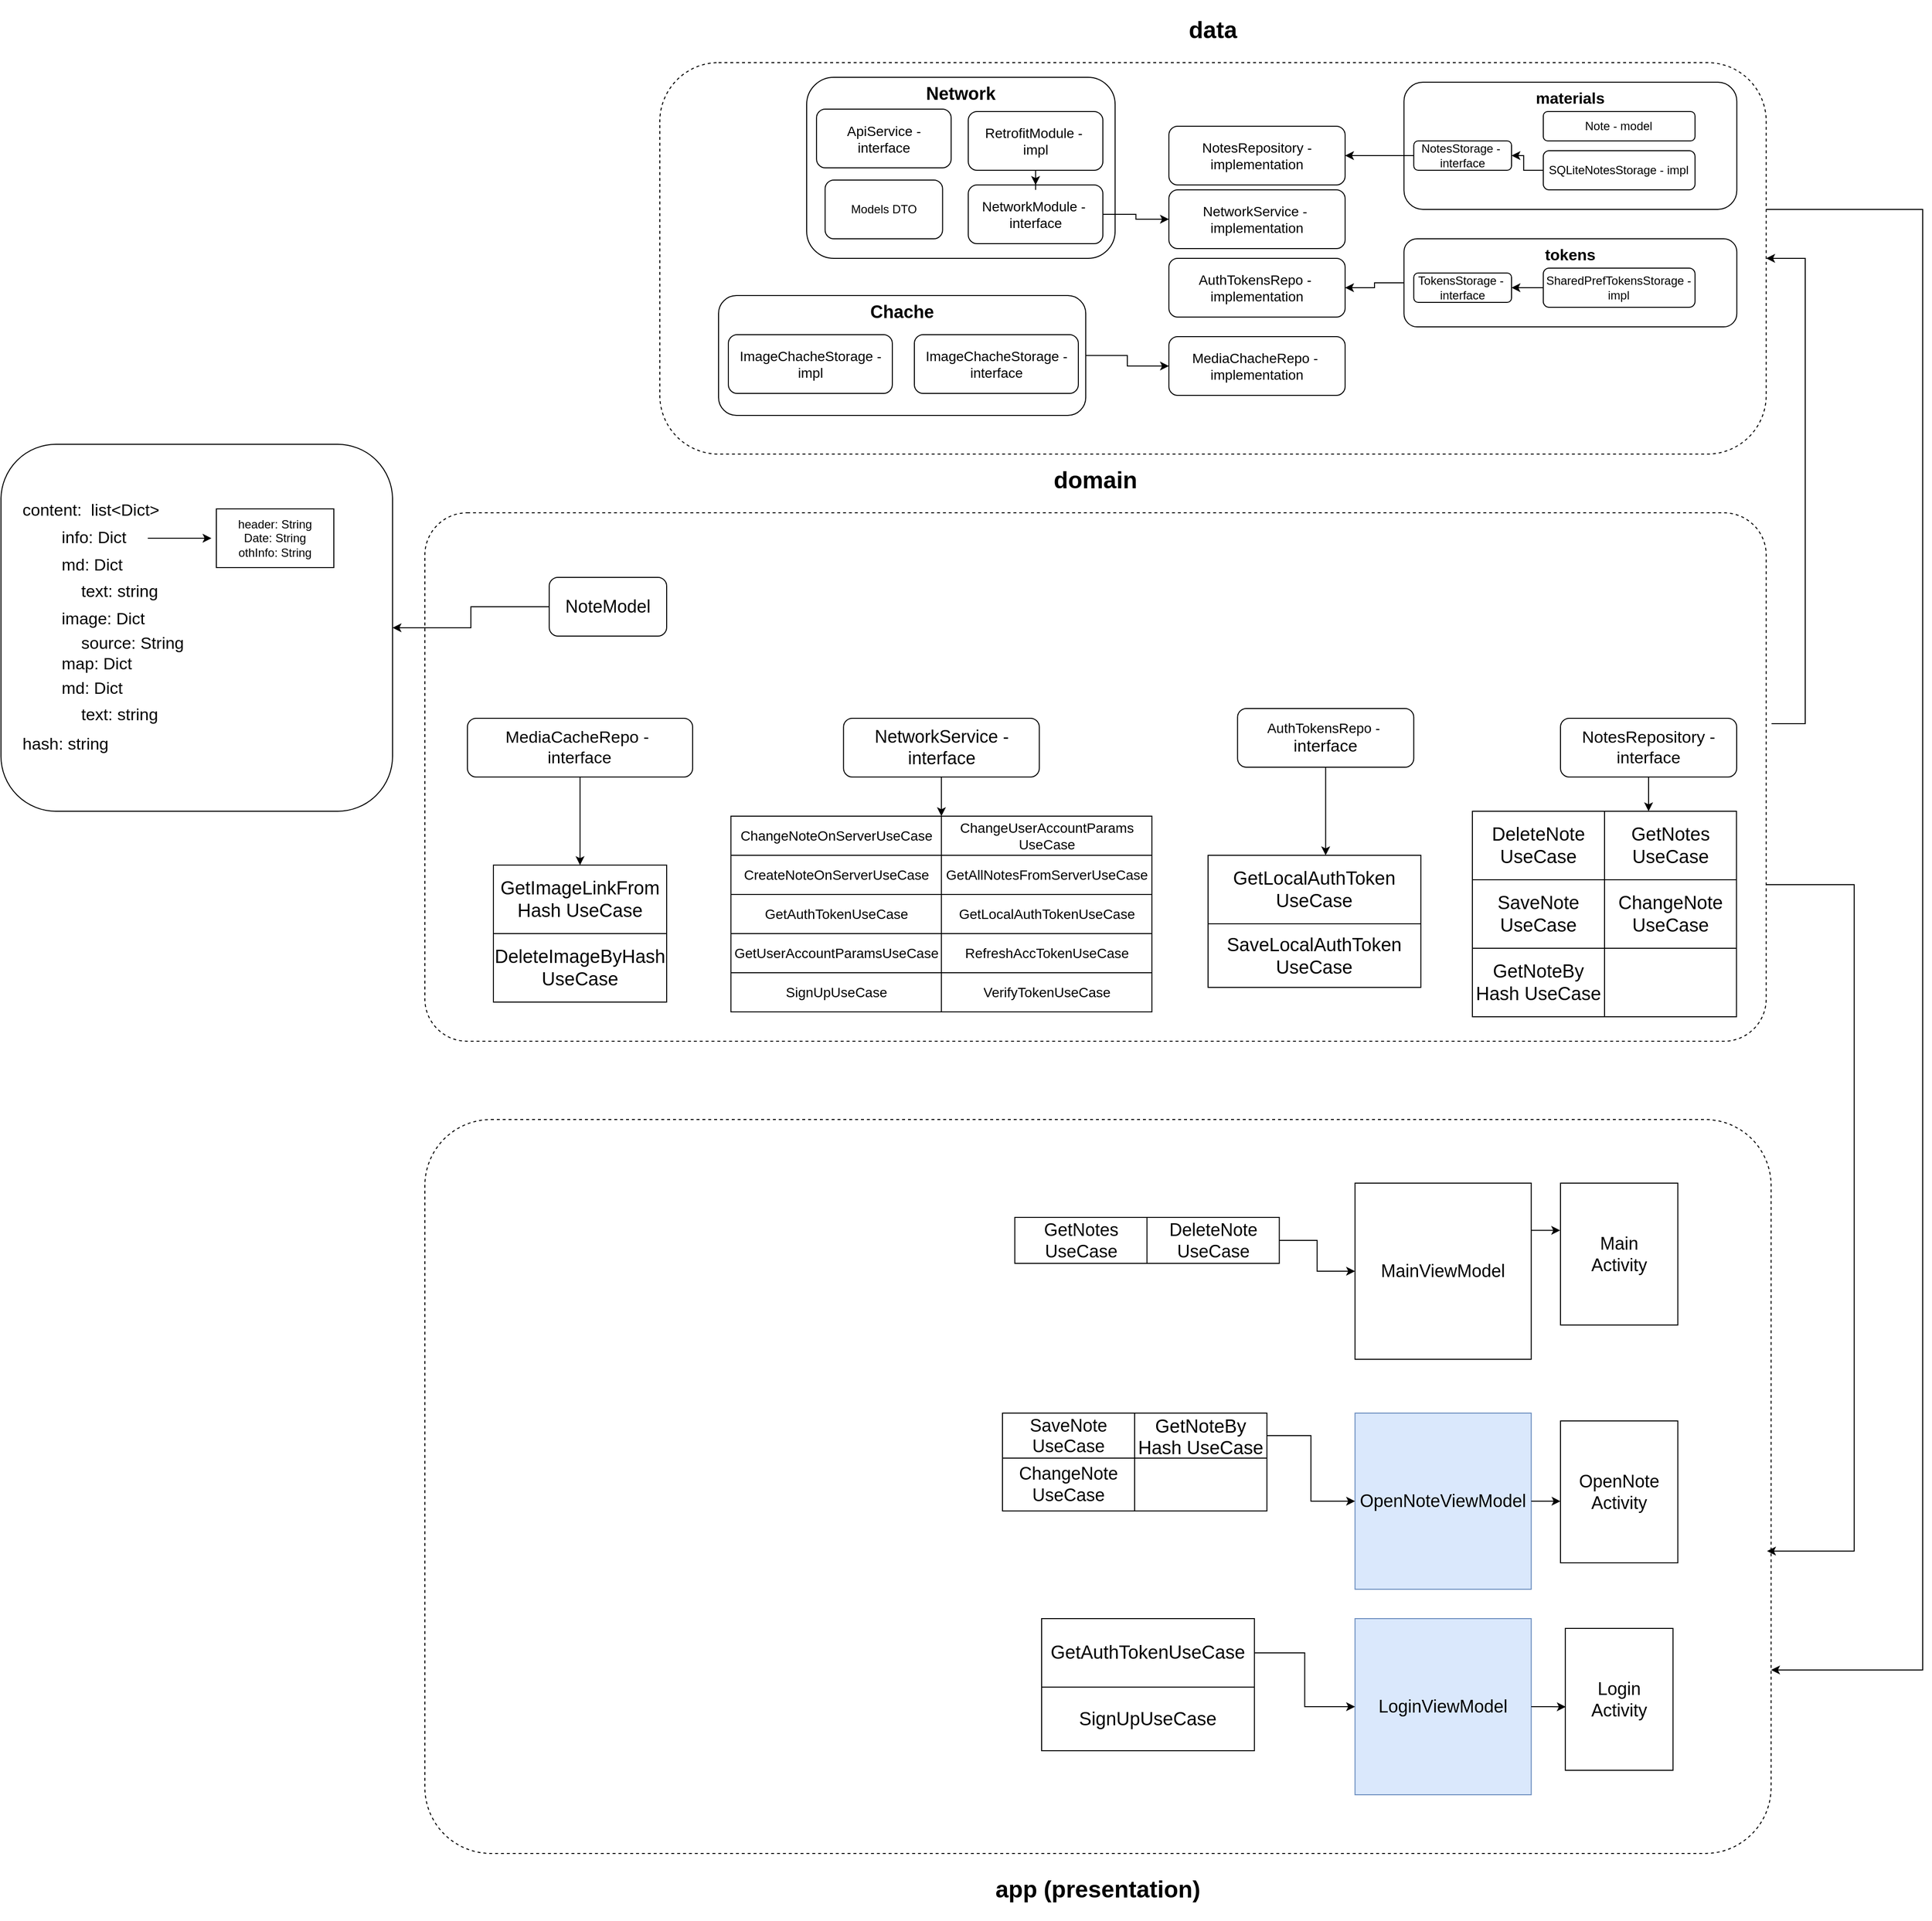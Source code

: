 <mxfile version="24.7.8">
  <diagram name="Page-1" id="bWyQzHT7sADIjTcHKPr8">
    <mxGraphModel dx="4090" dy="2573" grid="1" gridSize="10" guides="1" tooltips="1" connect="1" arrows="1" fold="1" page="1" pageScale="1" pageWidth="850" pageHeight="1100" math="0" shadow="0">
      <root>
        <mxCell id="0" />
        <mxCell id="1" parent="0" />
        <mxCell id="whq08JJ1iCR2-VEgyyAB-30" style="edgeStyle=orthogonalEdgeStyle;rounded=0;orthogonalLoop=1;jettySize=auto;html=1;entryX=1;entryY=0.5;entryDx=0;entryDy=0;exitX=1.004;exitY=0.399;exitDx=0;exitDy=0;exitPerimeter=0;" parent="1" source="whq08JJ1iCR2-VEgyyAB-1" target="whq08JJ1iCR2-VEgyyAB-4" edge="1">
          <mxGeometry relative="1" as="geometry">
            <mxPoint x="630.14" y="-606.842" as="targetPoint" />
            <Array as="points">
              <mxPoint x="630" y="-234" />
              <mxPoint x="630" y="-710" />
            </Array>
          </mxGeometry>
        </mxCell>
        <mxCell id="whq08JJ1iCR2-VEgyyAB-1" value="&lt;h1&gt;domain&lt;/h1&gt;" style="rounded=1;whiteSpace=wrap;html=1;arcSize=8;glass=0;shadow=0;dashed=1;verticalAlign=bottom;labelPosition=center;verticalLabelPosition=top;align=center;" parent="1" vertex="1">
          <mxGeometry x="-780" y="-450" width="1370.14" height="540" as="geometry" />
        </mxCell>
        <mxCell id="whq08JJ1iCR2-VEgyyAB-2" value="&lt;h1&gt;&lt;br&gt;&lt;/h1&gt;" style="text;html=1;align=center;verticalAlign=middle;whiteSpace=wrap;rounded=0;" parent="1" vertex="1">
          <mxGeometry x="-237.36" y="-300" width="60" height="30" as="geometry" />
        </mxCell>
        <mxCell id="whq08JJ1iCR2-VEgyyAB-3" value="&lt;h1&gt;app (presentation)&lt;/h1&gt;" style="rounded=1;whiteSpace=wrap;html=1;dashed=1;labelPosition=center;verticalLabelPosition=bottom;align=center;verticalAlign=top;arcSize=9;" parent="1" vertex="1">
          <mxGeometry x="-780" y="170" width="1375.14" height="750" as="geometry" />
        </mxCell>
        <mxCell id="guHGlAooCnCdzS0gRjWN-18" style="edgeStyle=orthogonalEdgeStyle;rounded=0;orthogonalLoop=1;jettySize=auto;html=1;entryX=1;entryY=0.75;entryDx=0;entryDy=0;" parent="1" source="whq08JJ1iCR2-VEgyyAB-4" target="whq08JJ1iCR2-VEgyyAB-3" edge="1">
          <mxGeometry relative="1" as="geometry">
            <Array as="points">
              <mxPoint x="750" y="-760" />
              <mxPoint x="750" y="732" />
            </Array>
          </mxGeometry>
        </mxCell>
        <mxCell id="whq08JJ1iCR2-VEgyyAB-4" value="&lt;h1&gt;data&lt;/h1&gt;" style="rounded=1;whiteSpace=wrap;html=1;dashed=1;verticalAlign=bottom;labelPosition=center;verticalLabelPosition=top;align=center;" parent="1" vertex="1">
          <mxGeometry x="-540" y="-910" width="1130.14" height="400" as="geometry" />
        </mxCell>
        <mxCell id="whq08JJ1iCR2-VEgyyAB-6" value="&lt;h1&gt;&lt;br&gt;&lt;/h1&gt;" style="text;html=1;align=center;verticalAlign=middle;whiteSpace=wrap;rounded=0;" parent="1" vertex="1">
          <mxGeometry x="-97.36" y="-900" width="60" height="30" as="geometry" />
        </mxCell>
        <mxCell id="whq08JJ1iCR2-VEgyyAB-7" value="MainViewModel" style="whiteSpace=wrap;html=1;aspect=fixed;fontSize=18;" parent="1" vertex="1">
          <mxGeometry x="170.14" y="235" width="180" height="180" as="geometry" />
        </mxCell>
        <mxCell id="whq08JJ1iCR2-VEgyyAB-10" value="&lt;div&gt;Main&lt;/div&gt;Activity" style="rounded=0;whiteSpace=wrap;html=1;fontSize=18;" parent="1" vertex="1">
          <mxGeometry x="380" y="235" width="119.86" height="145" as="geometry" />
        </mxCell>
        <mxCell id="whq08JJ1iCR2-VEgyyAB-11" style="edgeStyle=orthogonalEdgeStyle;rounded=0;orthogonalLoop=1;jettySize=auto;html=1;entryX=-0.003;entryY=0.333;entryDx=0;entryDy=0;entryPerimeter=0;" parent="1" source="whq08JJ1iCR2-VEgyyAB-7" target="whq08JJ1iCR2-VEgyyAB-10" edge="1">
          <mxGeometry relative="1" as="geometry">
            <Array as="points">
              <mxPoint x="370" y="283" />
            </Array>
          </mxGeometry>
        </mxCell>
        <mxCell id="nJfbXMA3p8EvK4-jfLP--117" style="edgeStyle=orthogonalEdgeStyle;rounded=0;orthogonalLoop=1;jettySize=auto;html=1;" parent="1" source="whq08JJ1iCR2-VEgyyAB-14" target="2Rigy6pvWdA46O6RYZbQ-4" edge="1">
          <mxGeometry relative="1" as="geometry">
            <Array as="points">
              <mxPoint x="451.01" y="-120" />
              <mxPoint x="471.01" y="-120" />
            </Array>
          </mxGeometry>
        </mxCell>
        <mxCell id="whq08JJ1iCR2-VEgyyAB-14" value="NotesRepository - interface" style="rounded=1;whiteSpace=wrap;html=1;fontSize=17;" parent="1" vertex="1">
          <mxGeometry x="380" y="-240" width="180" height="60" as="geometry" />
        </mxCell>
        <mxCell id="whq08JJ1iCR2-VEgyyAB-15" value="NotesRepository - implementation" style="rounded=1;whiteSpace=wrap;html=1;fontSize=14;" parent="1" vertex="1">
          <mxGeometry x="-20" y="-845" width="180" height="60" as="geometry" />
        </mxCell>
        <mxCell id="WU_t1WJNDQDH6GQ1X1py-14" style="edgeStyle=orthogonalEdgeStyle;rounded=0;orthogonalLoop=1;jettySize=auto;html=1;entryX=1;entryY=0.5;entryDx=0;entryDy=0;" parent="1" source="whq08JJ1iCR2-VEgyyAB-18" target="WU_t1WJNDQDH6GQ1X1py-1" edge="1">
          <mxGeometry relative="1" as="geometry" />
        </mxCell>
        <mxCell id="whq08JJ1iCR2-VEgyyAB-18" value="NoteModel" style="rounded=1;whiteSpace=wrap;html=1;fontSize=18;" parent="1" vertex="1">
          <mxGeometry x="-653" y="-384" width="120" height="60" as="geometry" />
        </mxCell>
        <mxCell id="whq08JJ1iCR2-VEgyyAB-25" style="edgeStyle=orthogonalEdgeStyle;rounded=0;orthogonalLoop=1;jettySize=auto;html=1;entryX=0.997;entryY=0.588;entryDx=0;entryDy=0;entryPerimeter=0;" parent="1" source="whq08JJ1iCR2-VEgyyAB-1" target="whq08JJ1iCR2-VEgyyAB-3" edge="1">
          <mxGeometry relative="1" as="geometry">
            <Array as="points">
              <mxPoint x="680" y="-70" />
              <mxPoint x="680" y="611" />
            </Array>
          </mxGeometry>
        </mxCell>
        <mxCell id="whq08JJ1iCR2-VEgyyAB-31" value="&lt;b style=&quot;font-size: 16px;&quot;&gt;materials&lt;/b&gt;" style="rounded=1;whiteSpace=wrap;html=1;verticalAlign=top;" parent="1" vertex="1">
          <mxGeometry x="220.14" y="-890" width="340" height="130" as="geometry" />
        </mxCell>
        <mxCell id="whq08JJ1iCR2-VEgyyAB-34" value="Note - model" style="rounded=1;whiteSpace=wrap;html=1;" parent="1" vertex="1">
          <mxGeometry x="362.43" y="-860" width="155" height="30" as="geometry" />
        </mxCell>
        <mxCell id="37JsJ51kbylp8OXtJyVS-4" style="edgeStyle=orthogonalEdgeStyle;rounded=0;orthogonalLoop=1;jettySize=auto;html=1;" edge="1" parent="1" source="whq08JJ1iCR2-VEgyyAB-35" target="whq08JJ1iCR2-VEgyyAB-15">
          <mxGeometry relative="1" as="geometry" />
        </mxCell>
        <mxCell id="whq08JJ1iCR2-VEgyyAB-35" value="NotesStorage -&amp;nbsp;&lt;div&gt;interface&lt;/div&gt;" style="rounded=1;whiteSpace=wrap;html=1;" parent="1" vertex="1">
          <mxGeometry x="230.14" y="-830" width="99.86" height="30" as="geometry" />
        </mxCell>
        <mxCell id="OPdqbs_uEPmFtpKM0oDJ-9" style="edgeStyle=orthogonalEdgeStyle;rounded=0;orthogonalLoop=1;jettySize=auto;html=1;" parent="1" source="whq08JJ1iCR2-VEgyyAB-36" target="whq08JJ1iCR2-VEgyyAB-35" edge="1">
          <mxGeometry relative="1" as="geometry" />
        </mxCell>
        <mxCell id="whq08JJ1iCR2-VEgyyAB-36" value="SQLiteNotesStorage - impl" style="rounded=1;whiteSpace=wrap;html=1;" parent="1" vertex="1">
          <mxGeometry x="362.43" y="-820" width="155" height="40" as="geometry" />
        </mxCell>
        <mxCell id="guHGlAooCnCdzS0gRjWN-1" value="OpenNoteViewModel" style="whiteSpace=wrap;html=1;aspect=fixed;fontSize=18;fillColor=#dae8fc;strokeColor=#6c8ebf;" parent="1" vertex="1">
          <mxGeometry x="170.14" y="470" width="180" height="180" as="geometry" />
        </mxCell>
        <mxCell id="guHGlAooCnCdzS0gRjWN-2" value="OpenNote&lt;div&gt;&lt;/div&gt;&lt;div&gt;Activity&lt;/div&gt;" style="rounded=0;whiteSpace=wrap;html=1;fontSize=18;" parent="1" vertex="1">
          <mxGeometry x="380" y="478" width="119.86" height="145" as="geometry" />
        </mxCell>
        <mxCell id="guHGlAooCnCdzS0gRjWN-10" style="edgeStyle=orthogonalEdgeStyle;rounded=0;orthogonalLoop=1;jettySize=auto;html=1;entryX=0;entryY=0.566;entryDx=0;entryDy=0;entryPerimeter=0;" parent="1" source="guHGlAooCnCdzS0gRjWN-1" target="guHGlAooCnCdzS0gRjWN-2" edge="1">
          <mxGeometry relative="1" as="geometry" />
        </mxCell>
        <mxCell id="guHGlAooCnCdzS0gRjWN-23" value="LoginViewModel" style="whiteSpace=wrap;html=1;aspect=fixed;fontSize=18;fillColor=#dae8fc;strokeColor=#6c8ebf;" parent="1" vertex="1">
          <mxGeometry x="170.14" y="680" width="180" height="180" as="geometry" />
        </mxCell>
        <mxCell id="guHGlAooCnCdzS0gRjWN-24" value="Login&lt;div&gt;Activity&lt;/div&gt;" style="rounded=0;whiteSpace=wrap;html=1;fontSize=18;" parent="1" vertex="1">
          <mxGeometry x="384.93" y="690" width="110" height="145" as="geometry" />
        </mxCell>
        <mxCell id="guHGlAooCnCdzS0gRjWN-26" style="edgeStyle=orthogonalEdgeStyle;rounded=0;orthogonalLoop=1;jettySize=auto;html=1;entryX=0.004;entryY=0.553;entryDx=0;entryDy=0;entryPerimeter=0;" parent="1" source="guHGlAooCnCdzS0gRjWN-23" target="guHGlAooCnCdzS0gRjWN-24" edge="1">
          <mxGeometry relative="1" as="geometry" />
        </mxCell>
        <mxCell id="OPdqbs_uEPmFtpKM0oDJ-1" value="Network" style="rounded=1;whiteSpace=wrap;html=1;verticalAlign=top;fontSize=18;fontStyle=1" parent="1" vertex="1">
          <mxGeometry x="-390" y="-895" width="315.07" height="185" as="geometry" />
        </mxCell>
        <mxCell id="WU_t1WJNDQDH6GQ1X1py-26" style="edgeStyle=orthogonalEdgeStyle;rounded=0;orthogonalLoop=1;jettySize=auto;html=1;" parent="1" source="OPdqbs_uEPmFtpKM0oDJ-2" target="nJfbXMA3p8EvK4-jfLP--75" edge="1">
          <mxGeometry relative="1" as="geometry">
            <Array as="points">
              <mxPoint x="-156" y="-140" />
              <mxPoint x="-156" y="-140" />
            </Array>
          </mxGeometry>
        </mxCell>
        <mxCell id="OPdqbs_uEPmFtpKM0oDJ-2" value="NetworkService&lt;span style=&quot;background-color: initial; font-size: 18px;&quot;&gt;&amp;nbsp;- interface&lt;/span&gt;" style="rounded=1;whiteSpace=wrap;html=1;fontSize=18;" parent="1" vertex="1">
          <mxGeometry x="-352.36" y="-240" width="200" height="60" as="geometry" />
        </mxCell>
        <mxCell id="OPdqbs_uEPmFtpKM0oDJ-4" value="NetworkService&amp;nbsp;-&amp;nbsp;&lt;div style=&quot;font-size: 14px;&quot;&gt;implementation&lt;/div&gt;" style="rounded=1;whiteSpace=wrap;html=1;fontSize=14;" parent="1" vertex="1">
          <mxGeometry x="-20" y="-780" width="180" height="60" as="geometry" />
        </mxCell>
        <mxCell id="37JsJ51kbylp8OXtJyVS-3" style="edgeStyle=orthogonalEdgeStyle;rounded=0;orthogonalLoop=1;jettySize=auto;html=1;" edge="1" parent="1" source="OPdqbs_uEPmFtpKM0oDJ-6" target="OPdqbs_uEPmFtpKM0oDJ-4">
          <mxGeometry relative="1" as="geometry" />
        </mxCell>
        <mxCell id="OPdqbs_uEPmFtpKM0oDJ-6" value="NetworkModule -&amp;nbsp;&lt;div style=&quot;font-size: 14px;&quot;&gt;interface&lt;/div&gt;" style="rounded=1;whiteSpace=wrap;html=1;fontSize=14;" parent="1" vertex="1">
          <mxGeometry x="-224.93" y="-785" width="137.5" height="60" as="geometry" />
        </mxCell>
        <mxCell id="OPdqbs_uEPmFtpKM0oDJ-8" style="edgeStyle=orthogonalEdgeStyle;rounded=0;orthogonalLoop=1;jettySize=auto;html=1;" parent="1" source="OPdqbs_uEPmFtpKM0oDJ-7" target="OPdqbs_uEPmFtpKM0oDJ-6" edge="1">
          <mxGeometry relative="1" as="geometry" />
        </mxCell>
        <mxCell id="OPdqbs_uEPmFtpKM0oDJ-7" value="RetrofitModule -&amp;nbsp;&lt;div style=&quot;font-size: 14px;&quot;&gt;impl&lt;/div&gt;" style="rounded=1;whiteSpace=wrap;html=1;fontSize=14;" parent="1" vertex="1">
          <mxGeometry x="-224.93" y="-860" width="137.5" height="60" as="geometry" />
        </mxCell>
        <mxCell id="2Rigy6pvWdA46O6RYZbQ-2" value="ApiService -&lt;div&gt;interface&lt;/div&gt;" style="rounded=1;whiteSpace=wrap;html=1;fontSize=14;" parent="1" vertex="1">
          <mxGeometry x="-379.93" y="-862.5" width="137.5" height="60" as="geometry" />
        </mxCell>
        <mxCell id="2Rigy6pvWdA46O6RYZbQ-3" value="" style="shape=table;startSize=0;container=1;collapsible=0;childLayout=tableLayout;fontSize=16;fillColor=none;" parent="1" vertex="1">
          <mxGeometry x="290" y="-145" width="269.79" height="210" as="geometry" />
        </mxCell>
        <mxCell id="2Rigy6pvWdA46O6RYZbQ-4" value="" style="shape=tableRow;horizontal=0;startSize=0;swimlaneHead=0;swimlaneBody=0;strokeColor=inherit;top=0;left=0;bottom=0;right=0;collapsible=0;dropTarget=0;fillColor=none;points=[[0,0.5],[1,0.5]];portConstraint=eastwest;fontSize=16;" parent="2Rigy6pvWdA46O6RYZbQ-3" vertex="1">
          <mxGeometry width="269.79" height="70" as="geometry" />
        </mxCell>
        <mxCell id="2Rigy6pvWdA46O6RYZbQ-5" value="&lt;span style=&quot;font-size: 19px;&quot;&gt;Dele&lt;/span&gt;&lt;span style=&quot;font-size: 19px; background-color: initial;&quot;&gt;teNote&lt;/span&gt;&lt;div style=&quot;font-size: 19px;&quot;&gt;&lt;span style=&quot;font-size: 19px; background-color: initial;&quot;&gt;UseCase&lt;/span&gt;&lt;/div&gt;" style="shape=partialRectangle;html=1;whiteSpace=wrap;connectable=0;overflow=hidden;top=0;left=0;bottom=0;right=0;pointerEvents=1;fontSize=19;fillColor=none;" parent="2Rigy6pvWdA46O6RYZbQ-4" vertex="1">
          <mxGeometry width="135" height="70" as="geometry">
            <mxRectangle width="135" height="70" as="alternateBounds" />
          </mxGeometry>
        </mxCell>
        <mxCell id="2Rigy6pvWdA46O6RYZbQ-6" value="&lt;span style=&quot;font-size: 19px;&quot;&gt;GetNotes&lt;/span&gt;&lt;div style=&quot;font-size: 19px;&quot;&gt;&lt;span style=&quot;font-size: 19px;&quot;&gt;UseCase&lt;/span&gt;&lt;/div&gt;" style="shape=partialRectangle;html=1;whiteSpace=wrap;connectable=0;overflow=hidden;top=0;left=0;bottom=0;right=0;pointerEvents=1;fontSize=19;fillStyle=auto;shadow=0;fillColor=none;" parent="2Rigy6pvWdA46O6RYZbQ-4" vertex="1">
          <mxGeometry x="135" width="135" height="70" as="geometry">
            <mxRectangle width="135" height="70" as="alternateBounds" />
          </mxGeometry>
        </mxCell>
        <mxCell id="2Rigy6pvWdA46O6RYZbQ-8" value="" style="shape=tableRow;horizontal=0;startSize=0;swimlaneHead=0;swimlaneBody=0;strokeColor=inherit;top=0;left=0;bottom=0;right=0;collapsible=0;dropTarget=0;fillColor=none;points=[[0,0.5],[1,0.5]];portConstraint=eastwest;fontSize=16;" parent="2Rigy6pvWdA46O6RYZbQ-3" vertex="1">
          <mxGeometry y="70" width="269.79" height="70" as="geometry" />
        </mxCell>
        <mxCell id="2Rigy6pvWdA46O6RYZbQ-9" value="&lt;span style=&quot;font-size: 19px;&quot;&gt;SaveNote&lt;/span&gt;&lt;div style=&quot;font-size: 19px;&quot;&gt;&lt;span style=&quot;font-size: 19px;&quot;&gt;UseCase&lt;/span&gt;&lt;/div&gt;" style="shape=partialRectangle;html=1;whiteSpace=wrap;connectable=0;overflow=hidden;top=0;left=0;bottom=0;right=0;pointerEvents=1;fontSize=19;fillColor=none;" parent="2Rigy6pvWdA46O6RYZbQ-8" vertex="1">
          <mxGeometry width="135" height="70" as="geometry">
            <mxRectangle width="135" height="70" as="alternateBounds" />
          </mxGeometry>
        </mxCell>
        <mxCell id="2Rigy6pvWdA46O6RYZbQ-10" value="&lt;span style=&quot;font-size: 19px;&quot;&gt;ChangeNote&lt;/span&gt;&lt;div style=&quot;font-size: 19px;&quot;&gt;&lt;span style=&quot;font-size: 19px;&quot;&gt;UseCase&lt;/span&gt;&lt;/div&gt;" style="shape=partialRectangle;html=1;whiteSpace=wrap;connectable=0;overflow=hidden;top=0;left=0;bottom=0;right=0;pointerEvents=1;fontSize=19;fillColor=none;" parent="2Rigy6pvWdA46O6RYZbQ-8" vertex="1">
          <mxGeometry x="135" width="135" height="70" as="geometry">
            <mxRectangle width="135" height="70" as="alternateBounds" />
          </mxGeometry>
        </mxCell>
        <mxCell id="p2jLlRzsGdNtuLsHbThb-2" style="shape=tableRow;horizontal=0;startSize=0;swimlaneHead=0;swimlaneBody=0;strokeColor=inherit;top=0;left=0;bottom=0;right=0;collapsible=0;dropTarget=0;fillColor=none;points=[[0,0.5],[1,0.5]];portConstraint=eastwest;fontSize=16;" parent="2Rigy6pvWdA46O6RYZbQ-3" vertex="1">
          <mxGeometry y="140" width="269.79" height="70" as="geometry" />
        </mxCell>
        <mxCell id="p2jLlRzsGdNtuLsHbThb-3" value="GetNoteBy&lt;div&gt;Hash UseCase&lt;/div&gt;" style="shape=partialRectangle;html=1;whiteSpace=wrap;connectable=0;overflow=hidden;top=0;left=0;bottom=0;right=0;pointerEvents=1;fontSize=19;fillColor=none;" parent="p2jLlRzsGdNtuLsHbThb-2" vertex="1">
          <mxGeometry width="135" height="70" as="geometry">
            <mxRectangle width="135" height="70" as="alternateBounds" />
          </mxGeometry>
        </mxCell>
        <mxCell id="p2jLlRzsGdNtuLsHbThb-4" style="shape=partialRectangle;html=1;whiteSpace=wrap;connectable=0;overflow=hidden;top=0;left=0;bottom=0;right=0;pointerEvents=1;fontSize=19;fillColor=none;" parent="p2jLlRzsGdNtuLsHbThb-2" vertex="1">
          <mxGeometry x="135" width="135" height="70" as="geometry">
            <mxRectangle width="135" height="70" as="alternateBounds" />
          </mxGeometry>
        </mxCell>
        <mxCell id="2Rigy6pvWdA46O6RYZbQ-23" value="Models DTO" style="rounded=1;whiteSpace=wrap;html=1;" parent="1" vertex="1">
          <mxGeometry x="-371.18" y="-790" width="120" height="60" as="geometry" />
        </mxCell>
        <mxCell id="nJfbXMA3p8EvK4-jfLP--74" value="" style="shape=table;startSize=0;container=1;collapsible=0;childLayout=tableLayout;" parent="1" vertex="1">
          <mxGeometry x="-467.36" y="-140" width="430" height="200" as="geometry" />
        </mxCell>
        <mxCell id="nJfbXMA3p8EvK4-jfLP--75" value="" style="shape=tableRow;horizontal=0;startSize=0;swimlaneHead=0;swimlaneBody=0;strokeColor=inherit;top=0;left=0;bottom=0;right=0;collapsible=0;dropTarget=0;fillColor=none;points=[[0,0.5],[1,0.5]];portConstraint=eastwest;" parent="nJfbXMA3p8EvK4-jfLP--74" vertex="1">
          <mxGeometry width="430" height="40" as="geometry" />
        </mxCell>
        <mxCell id="nJfbXMA3p8EvK4-jfLP--76" value="ChangeNoteOnServerUseCase" style="shape=partialRectangle;html=1;whiteSpace=wrap;connectable=0;strokeColor=inherit;overflow=hidden;fillColor=none;top=0;left=0;bottom=0;right=0;pointerEvents=1;fontSize=14;" parent="nJfbXMA3p8EvK4-jfLP--75" vertex="1">
          <mxGeometry width="215" height="40" as="geometry">
            <mxRectangle width="215" height="40" as="alternateBounds" />
          </mxGeometry>
        </mxCell>
        <mxCell id="nJfbXMA3p8EvK4-jfLP--77" value="ChangeUserAccountParams&lt;div style=&quot;font-size: 14px;&quot;&gt;UseCase&lt;/div&gt;" style="shape=partialRectangle;html=1;whiteSpace=wrap;connectable=0;strokeColor=inherit;overflow=hidden;fillColor=none;top=0;left=0;bottom=0;right=0;pointerEvents=1;fontSize=14;" parent="nJfbXMA3p8EvK4-jfLP--75" vertex="1">
          <mxGeometry x="215" width="215" height="40" as="geometry">
            <mxRectangle width="215" height="40" as="alternateBounds" />
          </mxGeometry>
        </mxCell>
        <mxCell id="nJfbXMA3p8EvK4-jfLP--78" value="" style="shape=tableRow;horizontal=0;startSize=0;swimlaneHead=0;swimlaneBody=0;strokeColor=inherit;top=0;left=0;bottom=0;right=0;collapsible=0;dropTarget=0;fillColor=none;points=[[0,0.5],[1,0.5]];portConstraint=eastwest;" parent="nJfbXMA3p8EvK4-jfLP--74" vertex="1">
          <mxGeometry y="40" width="430" height="40" as="geometry" />
        </mxCell>
        <mxCell id="nJfbXMA3p8EvK4-jfLP--79" value="CreateNoteOnServerUseCase" style="shape=partialRectangle;html=1;whiteSpace=wrap;connectable=0;strokeColor=inherit;overflow=hidden;fillColor=none;top=0;left=0;bottom=0;right=0;pointerEvents=1;fontSize=14;" parent="nJfbXMA3p8EvK4-jfLP--78" vertex="1">
          <mxGeometry width="215" height="40" as="geometry">
            <mxRectangle width="215" height="40" as="alternateBounds" />
          </mxGeometry>
        </mxCell>
        <mxCell id="nJfbXMA3p8EvK4-jfLP--80" value="GetAllNotesFromServerUseCase" style="shape=partialRectangle;html=1;whiteSpace=wrap;connectable=0;strokeColor=inherit;overflow=hidden;fillColor=none;top=0;left=0;bottom=0;right=0;pointerEvents=1;fontSize=14;" parent="nJfbXMA3p8EvK4-jfLP--78" vertex="1">
          <mxGeometry x="215" width="215" height="40" as="geometry">
            <mxRectangle width="215" height="40" as="alternateBounds" />
          </mxGeometry>
        </mxCell>
        <mxCell id="nJfbXMA3p8EvK4-jfLP--81" value="" style="shape=tableRow;horizontal=0;startSize=0;swimlaneHead=0;swimlaneBody=0;strokeColor=inherit;top=0;left=0;bottom=0;right=0;collapsible=0;dropTarget=0;fillColor=none;points=[[0,0.5],[1,0.5]];portConstraint=eastwest;" parent="nJfbXMA3p8EvK4-jfLP--74" vertex="1">
          <mxGeometry y="80" width="430" height="40" as="geometry" />
        </mxCell>
        <mxCell id="nJfbXMA3p8EvK4-jfLP--82" value="GetAuthTokenUseCase" style="shape=partialRectangle;html=1;whiteSpace=wrap;connectable=0;strokeColor=inherit;overflow=hidden;fillColor=none;top=0;left=0;bottom=0;right=0;pointerEvents=1;fontSize=14;" parent="nJfbXMA3p8EvK4-jfLP--81" vertex="1">
          <mxGeometry width="215" height="40" as="geometry">
            <mxRectangle width="215" height="40" as="alternateBounds" />
          </mxGeometry>
        </mxCell>
        <mxCell id="nJfbXMA3p8EvK4-jfLP--83" value="GetLocalAuthTokenUseCase" style="shape=partialRectangle;html=1;whiteSpace=wrap;connectable=0;strokeColor=inherit;overflow=hidden;fillColor=none;top=0;left=0;bottom=0;right=0;pointerEvents=1;fontSize=14;" parent="nJfbXMA3p8EvK4-jfLP--81" vertex="1">
          <mxGeometry x="215" width="215" height="40" as="geometry">
            <mxRectangle width="215" height="40" as="alternateBounds" />
          </mxGeometry>
        </mxCell>
        <mxCell id="nJfbXMA3p8EvK4-jfLP--84" value="" style="shape=tableRow;horizontal=0;startSize=0;swimlaneHead=0;swimlaneBody=0;strokeColor=inherit;top=0;left=0;bottom=0;right=0;collapsible=0;dropTarget=0;fillColor=none;points=[[0,0.5],[1,0.5]];portConstraint=eastwest;" parent="nJfbXMA3p8EvK4-jfLP--74" vertex="1">
          <mxGeometry y="120" width="430" height="40" as="geometry" />
        </mxCell>
        <mxCell id="nJfbXMA3p8EvK4-jfLP--85" value="GetUserAccountParamsUseCase" style="shape=partialRectangle;html=1;whiteSpace=wrap;connectable=0;strokeColor=inherit;overflow=hidden;fillColor=none;top=0;left=0;bottom=0;right=0;pointerEvents=1;fontSize=14;" parent="nJfbXMA3p8EvK4-jfLP--84" vertex="1">
          <mxGeometry width="215" height="40" as="geometry">
            <mxRectangle width="215" height="40" as="alternateBounds" />
          </mxGeometry>
        </mxCell>
        <mxCell id="nJfbXMA3p8EvK4-jfLP--86" value="RefreshAccTokenUseCase" style="shape=partialRectangle;html=1;whiteSpace=wrap;connectable=0;strokeColor=inherit;overflow=hidden;fillColor=none;top=0;left=0;bottom=0;right=0;pointerEvents=1;fontSize=14;" parent="nJfbXMA3p8EvK4-jfLP--84" vertex="1">
          <mxGeometry x="215" width="215" height="40" as="geometry">
            <mxRectangle width="215" height="40" as="alternateBounds" />
          </mxGeometry>
        </mxCell>
        <mxCell id="nJfbXMA3p8EvK4-jfLP--87" value="" style="shape=tableRow;horizontal=0;startSize=0;swimlaneHead=0;swimlaneBody=0;strokeColor=inherit;top=0;left=0;bottom=0;right=0;collapsible=0;dropTarget=0;fillColor=none;points=[[0,0.5],[1,0.5]];portConstraint=eastwest;" parent="nJfbXMA3p8EvK4-jfLP--74" vertex="1">
          <mxGeometry y="160" width="430" height="40" as="geometry" />
        </mxCell>
        <mxCell id="nJfbXMA3p8EvK4-jfLP--88" value="SignUpUseCase" style="shape=partialRectangle;html=1;whiteSpace=wrap;connectable=0;strokeColor=inherit;overflow=hidden;fillColor=none;top=0;left=0;bottom=0;right=0;pointerEvents=1;fontSize=14;" parent="nJfbXMA3p8EvK4-jfLP--87" vertex="1">
          <mxGeometry width="215" height="40" as="geometry">
            <mxRectangle width="215" height="40" as="alternateBounds" />
          </mxGeometry>
        </mxCell>
        <mxCell id="nJfbXMA3p8EvK4-jfLP--89" value="VerifyTokenUseCase" style="shape=partialRectangle;html=1;whiteSpace=wrap;connectable=0;strokeColor=inherit;overflow=hidden;fillColor=none;top=0;left=0;bottom=0;right=0;pointerEvents=1;fontSize=14;" parent="nJfbXMA3p8EvK4-jfLP--87" vertex="1">
          <mxGeometry x="215" width="215" height="40" as="geometry">
            <mxRectangle width="215" height="40" as="alternateBounds" />
          </mxGeometry>
        </mxCell>
        <mxCell id="nJfbXMA3p8EvK4-jfLP--91" value="" style="shape=table;startSize=0;container=1;collapsible=0;childLayout=tableLayout;fontSize=16;" parent="1" vertex="1">
          <mxGeometry x="-150.0" y="680" width="217.36" height="135" as="geometry" />
        </mxCell>
        <mxCell id="nJfbXMA3p8EvK4-jfLP--92" value="" style="shape=tableRow;horizontal=0;startSize=0;swimlaneHead=0;swimlaneBody=0;strokeColor=inherit;top=0;left=0;bottom=0;right=0;collapsible=0;dropTarget=0;fillColor=none;points=[[0,0.5],[1,0.5]];portConstraint=eastwest;" parent="nJfbXMA3p8EvK4-jfLP--91" vertex="1">
          <mxGeometry width="217.36" height="70" as="geometry" />
        </mxCell>
        <mxCell id="nJfbXMA3p8EvK4-jfLP--93" value="GetAuthTokenUseCase" style="shape=partialRectangle;html=1;whiteSpace=wrap;connectable=0;strokeColor=inherit;overflow=hidden;fillColor=none;top=0;left=0;bottom=0;right=0;pointerEvents=1;fontSize=19;" parent="nJfbXMA3p8EvK4-jfLP--92" vertex="1">
          <mxGeometry width="217" height="70" as="geometry">
            <mxRectangle width="217" height="70" as="alternateBounds" />
          </mxGeometry>
        </mxCell>
        <mxCell id="nJfbXMA3p8EvK4-jfLP--94" value="" style="shape=tableRow;horizontal=0;startSize=0;swimlaneHead=0;swimlaneBody=0;strokeColor=inherit;top=0;left=0;bottom=0;right=0;collapsible=0;dropTarget=0;fillColor=none;points=[[0,0.5],[1,0.5]];portConstraint=eastwest;" parent="nJfbXMA3p8EvK4-jfLP--91" vertex="1">
          <mxGeometry y="70" width="217.36" height="65" as="geometry" />
        </mxCell>
        <mxCell id="nJfbXMA3p8EvK4-jfLP--95" value="SignUpUseCase" style="shape=partialRectangle;html=1;whiteSpace=wrap;connectable=0;strokeColor=inherit;overflow=hidden;fillColor=none;top=0;left=0;bottom=0;right=0;pointerEvents=1;fontSize=19;" parent="nJfbXMA3p8EvK4-jfLP--94" vertex="1">
          <mxGeometry width="217" height="65" as="geometry">
            <mxRectangle width="217" height="65" as="alternateBounds" />
          </mxGeometry>
        </mxCell>
        <mxCell id="nJfbXMA3p8EvK4-jfLP--97" value="" style="shape=table;startSize=0;container=1;collapsible=0;childLayout=tableLayout;" parent="1" vertex="1">
          <mxGeometry x="-190" y="470" width="270.14" height="100" as="geometry" />
        </mxCell>
        <mxCell id="nJfbXMA3p8EvK4-jfLP--98" value="" style="shape=tableRow;horizontal=0;startSize=0;swimlaneHead=0;swimlaneBody=0;strokeColor=inherit;top=0;left=0;bottom=0;right=0;collapsible=0;dropTarget=0;fillColor=none;points=[[0,0.5],[1,0.5]];portConstraint=eastwest;" parent="nJfbXMA3p8EvK4-jfLP--97" vertex="1">
          <mxGeometry width="270.14" height="46" as="geometry" />
        </mxCell>
        <mxCell id="nJfbXMA3p8EvK4-jfLP--99" value="SaveNote&lt;div style=&quot;font-size: 18px;&quot;&gt;&lt;span style=&quot;font-size: 18px;&quot;&gt;UseCase&lt;/span&gt;&lt;/div&gt;" style="shape=partialRectangle;html=1;whiteSpace=wrap;connectable=0;strokeColor=inherit;overflow=hidden;fillColor=none;top=0;left=0;bottom=0;right=0;pointerEvents=1;fontSize=18;" parent="nJfbXMA3p8EvK4-jfLP--98" vertex="1">
          <mxGeometry width="135" height="46" as="geometry">
            <mxRectangle width="135" height="46" as="alternateBounds" />
          </mxGeometry>
        </mxCell>
        <mxCell id="nJfbXMA3p8EvK4-jfLP--100" value="&lt;span style=&quot;font-size: 19px;&quot;&gt;GetNoteBy&lt;/span&gt;&lt;div style=&quot;font-size: 19px;&quot;&gt;Hash UseCase&lt;/div&gt;" style="shape=partialRectangle;html=1;whiteSpace=wrap;connectable=0;strokeColor=inherit;overflow=hidden;fillColor=none;top=0;left=0;bottom=0;right=0;pointerEvents=1;fontSize=18;" parent="nJfbXMA3p8EvK4-jfLP--98" vertex="1">
          <mxGeometry x="135" width="135" height="46" as="geometry">
            <mxRectangle width="135" height="46" as="alternateBounds" />
          </mxGeometry>
        </mxCell>
        <mxCell id="nJfbXMA3p8EvK4-jfLP--101" value="" style="shape=tableRow;horizontal=0;startSize=0;swimlaneHead=0;swimlaneBody=0;strokeColor=inherit;top=0;left=0;bottom=0;right=0;collapsible=0;dropTarget=0;fillColor=none;points=[[0,0.5],[1,0.5]];portConstraint=eastwest;" parent="nJfbXMA3p8EvK4-jfLP--97" vertex="1">
          <mxGeometry y="46" width="270.14" height="54" as="geometry" />
        </mxCell>
        <mxCell id="nJfbXMA3p8EvK4-jfLP--102" value="ChangeNote&lt;div style=&quot;font-size: 18px;&quot;&gt;&lt;span style=&quot;font-size: 18px;&quot;&gt;UseCase&lt;/span&gt;&lt;/div&gt;" style="shape=partialRectangle;html=1;whiteSpace=wrap;connectable=0;strokeColor=inherit;overflow=hidden;fillColor=none;top=0;left=0;bottom=0;right=0;pointerEvents=1;fontSize=18;" parent="nJfbXMA3p8EvK4-jfLP--101" vertex="1">
          <mxGeometry width="135" height="54" as="geometry">
            <mxRectangle width="135" height="54" as="alternateBounds" />
          </mxGeometry>
        </mxCell>
        <mxCell id="nJfbXMA3p8EvK4-jfLP--103" value="" style="shape=partialRectangle;html=1;whiteSpace=wrap;connectable=0;strokeColor=inherit;overflow=hidden;fillColor=none;top=0;left=0;bottom=0;right=0;pointerEvents=1;fontSize=18;" parent="nJfbXMA3p8EvK4-jfLP--101" vertex="1">
          <mxGeometry x="135" width="135" height="54" as="geometry">
            <mxRectangle width="135" height="54" as="alternateBounds" />
          </mxGeometry>
        </mxCell>
        <mxCell id="nJfbXMA3p8EvK4-jfLP--107" style="edgeStyle=orthogonalEdgeStyle;rounded=0;orthogonalLoop=1;jettySize=auto;html=1;" parent="1" source="nJfbXMA3p8EvK4-jfLP--98" target="guHGlAooCnCdzS0gRjWN-1" edge="1">
          <mxGeometry relative="1" as="geometry" />
        </mxCell>
        <mxCell id="nJfbXMA3p8EvK4-jfLP--108" style="edgeStyle=orthogonalEdgeStyle;rounded=0;orthogonalLoop=1;jettySize=auto;html=1;" parent="1" source="nJfbXMA3p8EvK4-jfLP--92" target="guHGlAooCnCdzS0gRjWN-23" edge="1">
          <mxGeometry relative="1" as="geometry" />
        </mxCell>
        <mxCell id="nJfbXMA3p8EvK4-jfLP--116" style="edgeStyle=orthogonalEdgeStyle;rounded=0;orthogonalLoop=1;jettySize=auto;html=1;" parent="1" source="nJfbXMA3p8EvK4-jfLP--109" target="whq08JJ1iCR2-VEgyyAB-7" edge="1">
          <mxGeometry relative="1" as="geometry" />
        </mxCell>
        <mxCell id="nJfbXMA3p8EvK4-jfLP--109" value="" style="shape=table;startSize=0;container=1;collapsible=0;childLayout=tableLayout;" parent="1" vertex="1">
          <mxGeometry x="-177.36" y="270" width="270.14" height="47" as="geometry" />
        </mxCell>
        <mxCell id="nJfbXMA3p8EvK4-jfLP--110" value="" style="shape=tableRow;horizontal=0;startSize=0;swimlaneHead=0;swimlaneBody=0;strokeColor=inherit;top=0;left=0;bottom=0;right=0;collapsible=0;dropTarget=0;fillColor=none;points=[[0,0.5],[1,0.5]];portConstraint=eastwest;" parent="nJfbXMA3p8EvK4-jfLP--109" vertex="1">
          <mxGeometry width="270.14" height="47" as="geometry" />
        </mxCell>
        <mxCell id="nJfbXMA3p8EvK4-jfLP--111" value="GetNotes&lt;div style=&quot;font-size: 18px;&quot;&gt;&lt;span style=&quot;font-size: 18px;&quot;&gt;UseCase&lt;/span&gt;&lt;/div&gt;" style="shape=partialRectangle;html=1;whiteSpace=wrap;connectable=0;strokeColor=inherit;overflow=hidden;fillColor=none;top=0;left=0;bottom=0;right=0;pointerEvents=1;fontSize=18;" parent="nJfbXMA3p8EvK4-jfLP--110" vertex="1">
          <mxGeometry width="135" height="47" as="geometry">
            <mxRectangle width="135" height="47" as="alternateBounds" />
          </mxGeometry>
        </mxCell>
        <mxCell id="nJfbXMA3p8EvK4-jfLP--112" value="Dele&lt;span style=&quot;background-color: initial; font-size: 18px;&quot;&gt;teNote&lt;/span&gt;&lt;div style=&quot;font-size: 18px;&quot;&gt;&lt;span style=&quot;font-size: 18px; background-color: initial;&quot;&gt;UseCase&lt;/span&gt;&lt;/div&gt;" style="shape=partialRectangle;html=1;whiteSpace=wrap;connectable=0;strokeColor=inherit;overflow=hidden;fillColor=none;top=0;left=0;bottom=0;right=0;pointerEvents=1;fontSize=18;" parent="nJfbXMA3p8EvK4-jfLP--110" vertex="1">
          <mxGeometry x="135" width="135" height="47" as="geometry">
            <mxRectangle width="135" height="47" as="alternateBounds" />
          </mxGeometry>
        </mxCell>
        <mxCell id="WU_t1WJNDQDH6GQ1X1py-1" value="" style="rounded=1;whiteSpace=wrap;html=1;align=left;verticalAlign=top;horizontal=1;fontSize=21;" parent="1" vertex="1">
          <mxGeometry x="-1213" y="-520" width="400" height="375" as="geometry" />
        </mxCell>
        <mxCell id="WU_t1WJNDQDH6GQ1X1py-2" value="&lt;font style=&quot;font-size: 17px;&quot;&gt;content:&amp;nbsp; list&amp;lt;Dict&amp;gt;&lt;/font&gt;" style="text;html=1;align=left;verticalAlign=middle;whiteSpace=wrap;rounded=0;" parent="1" vertex="1">
          <mxGeometry x="-1193" y="-467" width="170" height="30" as="geometry" />
        </mxCell>
        <mxCell id="WU_t1WJNDQDH6GQ1X1py-3" value="" style="edgeStyle=orthogonalEdgeStyle;rounded=0;orthogonalLoop=1;jettySize=auto;html=1;" parent="1" source="WU_t1WJNDQDH6GQ1X1py-4" edge="1">
          <mxGeometry relative="1" as="geometry">
            <mxPoint x="-998" y="-424" as="targetPoint" />
          </mxGeometry>
        </mxCell>
        <mxCell id="WU_t1WJNDQDH6GQ1X1py-4" value="&lt;font style=&quot;font-size: 17px;&quot;&gt;info: Dict&amp;nbsp;&lt;/font&gt;" style="text;html=1;align=left;verticalAlign=middle;whiteSpace=wrap;rounded=0;" parent="1" vertex="1">
          <mxGeometry x="-1153" y="-439" width="90" height="30" as="geometry" />
        </mxCell>
        <mxCell id="WU_t1WJNDQDH6GQ1X1py-5" value="&lt;font style=&quot;font-size: 17px;&quot;&gt;md: Dict&lt;/font&gt;" style="text;html=1;align=left;verticalAlign=middle;whiteSpace=wrap;rounded=0;" parent="1" vertex="1">
          <mxGeometry x="-1153" y="-409" width="120" height="25" as="geometry" />
        </mxCell>
        <mxCell id="WU_t1WJNDQDH6GQ1X1py-6" value="&lt;font style=&quot;font-size: 17px;&quot;&gt;map: Dict&lt;/font&gt;" style="text;html=1;align=left;verticalAlign=middle;whiteSpace=wrap;rounded=0;" parent="1" vertex="1">
          <mxGeometry x="-1153" y="-308" width="80" height="25" as="geometry" />
        </mxCell>
        <mxCell id="WU_t1WJNDQDH6GQ1X1py-7" value="&lt;font style=&quot;font-size: 17px;&quot;&gt;text: string&lt;/font&gt;" style="text;html=1;align=left;verticalAlign=middle;whiteSpace=wrap;rounded=0;" parent="1" vertex="1">
          <mxGeometry x="-1133" y="-384" width="90" height="30" as="geometry" />
        </mxCell>
        <mxCell id="WU_t1WJNDQDH6GQ1X1py-8" value="&lt;font style=&quot;font-size: 17px;&quot;&gt;md: Dict&lt;/font&gt;" style="text;html=1;align=left;verticalAlign=middle;whiteSpace=wrap;rounded=0;" parent="1" vertex="1">
          <mxGeometry x="-1153" y="-283" width="120" height="25" as="geometry" />
        </mxCell>
        <mxCell id="WU_t1WJNDQDH6GQ1X1py-9" value="&lt;font style=&quot;font-size: 17px;&quot;&gt;text: string&lt;/font&gt;" style="text;html=1;align=left;verticalAlign=middle;whiteSpace=wrap;rounded=0;" parent="1" vertex="1">
          <mxGeometry x="-1133" y="-258" width="90" height="30" as="geometry" />
        </mxCell>
        <mxCell id="WU_t1WJNDQDH6GQ1X1py-10" value="&lt;font style=&quot;font-size: 17px;&quot;&gt;hash: string&lt;/font&gt;" style="text;html=1;align=left;verticalAlign=middle;whiteSpace=wrap;rounded=0;" parent="1" vertex="1">
          <mxGeometry x="-1193" y="-228" width="100" height="30" as="geometry" />
        </mxCell>
        <mxCell id="WU_t1WJNDQDH6GQ1X1py-11" value="header: String&lt;div&gt;Date: String&lt;br&gt;othInfo: String&lt;/div&gt;" style="whiteSpace=wrap;html=1;" parent="1" vertex="1">
          <mxGeometry x="-993" y="-454" width="120" height="60" as="geometry" />
        </mxCell>
        <mxCell id="WU_t1WJNDQDH6GQ1X1py-12" value="&lt;font style=&quot;font-size: 17px;&quot;&gt;image: Dict&lt;/font&gt;" style="text;html=1;align=left;verticalAlign=middle;whiteSpace=wrap;rounded=0;" parent="1" vertex="1">
          <mxGeometry x="-1153" y="-354" width="100" height="25" as="geometry" />
        </mxCell>
        <mxCell id="WU_t1WJNDQDH6GQ1X1py-13" value="&lt;font style=&quot;font-size: 17px;&quot;&gt;source: String&lt;/font&gt;" style="text;html=1;align=left;verticalAlign=middle;whiteSpace=wrap;rounded=0;" parent="1" vertex="1">
          <mxGeometry x="-1133" y="-329" width="110" height="25" as="geometry" />
        </mxCell>
        <mxCell id="WU_t1WJNDQDH6GQ1X1py-25" style="edgeStyle=orthogonalEdgeStyle;rounded=0;orthogonalLoop=1;jettySize=auto;html=1;" parent="1" source="WU_t1WJNDQDH6GQ1X1py-16" target="WU_t1WJNDQDH6GQ1X1py-19" edge="1">
          <mxGeometry relative="1" as="geometry">
            <Array as="points">
              <mxPoint x="-615" y="-90" />
              <mxPoint x="-615" y="-90" />
            </Array>
          </mxGeometry>
        </mxCell>
        <mxCell id="WU_t1WJNDQDH6GQ1X1py-16" value="MediaCacheRepo -&amp;nbsp;&lt;div&gt;interface&lt;/div&gt;" style="rounded=1;whiteSpace=wrap;html=1;fontSize=17;" parent="1" vertex="1">
          <mxGeometry x="-736.54" y="-240" width="230.07" height="60" as="geometry" />
        </mxCell>
        <mxCell id="WU_t1WJNDQDH6GQ1X1py-18" value="" style="shape=table;startSize=0;container=1;collapsible=0;childLayout=tableLayout;fontSize=16;fillColor=none;" parent="1" vertex="1">
          <mxGeometry x="-710" y="-90" width="177" height="140" as="geometry" />
        </mxCell>
        <mxCell id="WU_t1WJNDQDH6GQ1X1py-19" value="" style="shape=tableRow;horizontal=0;startSize=0;swimlaneHead=0;swimlaneBody=0;strokeColor=inherit;top=0;left=0;bottom=0;right=0;collapsible=0;dropTarget=0;fillColor=none;points=[[0,0.5],[1,0.5]];portConstraint=eastwest;fontSize=16;" parent="WU_t1WJNDQDH6GQ1X1py-18" vertex="1">
          <mxGeometry width="177" height="70" as="geometry" />
        </mxCell>
        <mxCell id="WU_t1WJNDQDH6GQ1X1py-20" value="&lt;div style=&quot;font-size: 19px;&quot;&gt;GetImageLinkFrom&lt;/div&gt;&lt;div style=&quot;font-size: 19px;&quot;&gt;Hash UseCase&lt;/div&gt;" style="shape=partialRectangle;html=1;whiteSpace=wrap;connectable=0;strokeColor=inherit;overflow=hidden;fillColor=none;top=0;left=0;bottom=0;right=0;pointerEvents=1;fontSize=19;" parent="WU_t1WJNDQDH6GQ1X1py-19" vertex="1">
          <mxGeometry width="177" height="70" as="geometry">
            <mxRectangle width="177" height="70" as="alternateBounds" />
          </mxGeometry>
        </mxCell>
        <mxCell id="WU_t1WJNDQDH6GQ1X1py-22" value="" style="shape=tableRow;horizontal=0;startSize=0;swimlaneHead=0;swimlaneBody=0;strokeColor=inherit;top=0;left=0;bottom=0;right=0;collapsible=0;dropTarget=0;fillColor=none;points=[[0,0.5],[1,0.5]];portConstraint=eastwest;fontSize=16;" parent="WU_t1WJNDQDH6GQ1X1py-18" vertex="1">
          <mxGeometry y="70" width="177" height="70" as="geometry" />
        </mxCell>
        <mxCell id="WU_t1WJNDQDH6GQ1X1py-23" value="&lt;div style=&quot;font-size: 19px;&quot;&gt;DeleteImageByHash&lt;/div&gt;&lt;div style=&quot;font-size: 19px;&quot;&gt;UseCase&lt;/div&gt;" style="shape=partialRectangle;html=1;whiteSpace=wrap;connectable=0;overflow=hidden;top=0;left=0;bottom=0;right=0;pointerEvents=1;fontSize=19;fillColor=none;" parent="WU_t1WJNDQDH6GQ1X1py-22" vertex="1">
          <mxGeometry width="177" height="70" as="geometry">
            <mxRectangle width="177" height="70" as="alternateBounds" />
          </mxGeometry>
        </mxCell>
        <mxCell id="37JsJ51kbylp8OXtJyVS-16" style="edgeStyle=orthogonalEdgeStyle;rounded=0;orthogonalLoop=1;jettySize=auto;html=1;" edge="1" parent="1" source="37JsJ51kbylp8OXtJyVS-1" target="37JsJ51kbylp8OXtJyVS-12">
          <mxGeometry relative="1" as="geometry" />
        </mxCell>
        <mxCell id="37JsJ51kbylp8OXtJyVS-1" value="Chache" style="rounded=1;whiteSpace=wrap;html=1;verticalAlign=top;fontSize=18;fontStyle=1" vertex="1" parent="1">
          <mxGeometry x="-480" y="-672" width="375.07" height="122.5" as="geometry" />
        </mxCell>
        <mxCell id="37JsJ51kbylp8OXtJyVS-11" style="edgeStyle=orthogonalEdgeStyle;rounded=0;orthogonalLoop=1;jettySize=auto;html=1;entryX=1;entryY=0.5;entryDx=0;entryDy=0;" edge="1" parent="1" source="37JsJ51kbylp8OXtJyVS-5" target="37JsJ51kbylp8OXtJyVS-10">
          <mxGeometry relative="1" as="geometry" />
        </mxCell>
        <mxCell id="37JsJ51kbylp8OXtJyVS-5" value="&lt;b style=&quot;font-size: 16px;&quot;&gt;tokens&lt;/b&gt;" style="rounded=1;whiteSpace=wrap;html=1;verticalAlign=top;" vertex="1" parent="1">
          <mxGeometry x="220.14" y="-730" width="340" height="90" as="geometry" />
        </mxCell>
        <mxCell id="37JsJ51kbylp8OXtJyVS-7" value="TokensStorage -&amp;nbsp;&lt;div&gt;interface&lt;/div&gt;" style="rounded=1;whiteSpace=wrap;html=1;" vertex="1" parent="1">
          <mxGeometry x="230.14" y="-695" width="99.86" height="30" as="geometry" />
        </mxCell>
        <mxCell id="37JsJ51kbylp8OXtJyVS-9" style="edgeStyle=orthogonalEdgeStyle;rounded=0;orthogonalLoop=1;jettySize=auto;html=1;entryX=1;entryY=0.5;entryDx=0;entryDy=0;" edge="1" parent="1" source="37JsJ51kbylp8OXtJyVS-8" target="37JsJ51kbylp8OXtJyVS-7">
          <mxGeometry relative="1" as="geometry" />
        </mxCell>
        <mxCell id="37JsJ51kbylp8OXtJyVS-8" value="SharedPrefTokensStorage - impl" style="rounded=1;whiteSpace=wrap;html=1;" vertex="1" parent="1">
          <mxGeometry x="362.43" y="-700" width="155" height="40" as="geometry" />
        </mxCell>
        <mxCell id="37JsJ51kbylp8OXtJyVS-10" value="AuthTokensRepo -&amp;nbsp;&lt;div style=&quot;font-size: 14px;&quot;&gt;implementation&lt;/div&gt;" style="rounded=1;whiteSpace=wrap;html=1;fontSize=14;" vertex="1" parent="1">
          <mxGeometry x="-20" y="-710" width="180" height="60" as="geometry" />
        </mxCell>
        <mxCell id="37JsJ51kbylp8OXtJyVS-12" value="MediaChacheRepo -&amp;nbsp;&lt;div style=&quot;font-size: 14px;&quot;&gt;implementation&lt;/div&gt;" style="rounded=1;whiteSpace=wrap;html=1;fontSize=14;" vertex="1" parent="1">
          <mxGeometry x="-20" y="-630" width="180" height="60" as="geometry" />
        </mxCell>
        <mxCell id="37JsJ51kbylp8OXtJyVS-14" value="ImageChacheStorage -&lt;span style=&quot;background-color: initial;&quot;&gt;interface&lt;/span&gt;" style="rounded=1;whiteSpace=wrap;html=1;fontSize=14;" vertex="1" parent="1">
          <mxGeometry x="-280" y="-632" width="167.5" height="60" as="geometry" />
        </mxCell>
        <mxCell id="37JsJ51kbylp8OXtJyVS-15" value="ImageChacheStorage -&lt;span style=&quot;background-color: initial;&quot;&gt;impl&lt;/span&gt;" style="rounded=1;whiteSpace=wrap;html=1;fontSize=14;" vertex="1" parent="1">
          <mxGeometry x="-470" y="-632" width="167.5" height="60" as="geometry" />
        </mxCell>
        <mxCell id="37JsJ51kbylp8OXtJyVS-23" style="edgeStyle=orthogonalEdgeStyle;rounded=0;orthogonalLoop=1;jettySize=auto;html=1;" edge="1" parent="1" source="37JsJ51kbylp8OXtJyVS-17" target="37JsJ51kbylp8OXtJyVS-19">
          <mxGeometry relative="1" as="geometry">
            <Array as="points">
              <mxPoint x="140" y="-100" />
              <mxPoint x="140" y="-100" />
            </Array>
          </mxGeometry>
        </mxCell>
        <mxCell id="37JsJ51kbylp8OXtJyVS-17" value="AuthTokensRepo -&amp;nbsp;&lt;div style=&quot;font-size: 14px;&quot;&gt;&lt;span style=&quot;font-size: 17px;&quot;&gt;interface&lt;/span&gt;&lt;br&gt;&lt;/div&gt;" style="rounded=1;whiteSpace=wrap;html=1;fontSize=14;" vertex="1" parent="1">
          <mxGeometry x="50.14" y="-250" width="180" height="60" as="geometry" />
        </mxCell>
        <mxCell id="37JsJ51kbylp8OXtJyVS-18" value="" style="shape=table;startSize=0;container=1;collapsible=0;childLayout=tableLayout;fontSize=16;" vertex="1" parent="1">
          <mxGeometry x="20.0" y="-100" width="217.36" height="135" as="geometry" />
        </mxCell>
        <mxCell id="37JsJ51kbylp8OXtJyVS-19" value="" style="shape=tableRow;horizontal=0;startSize=0;swimlaneHead=0;swimlaneBody=0;strokeColor=inherit;top=0;left=0;bottom=0;right=0;collapsible=0;dropTarget=0;fillColor=none;points=[[0,0.5],[1,0.5]];portConstraint=eastwest;" vertex="1" parent="37JsJ51kbylp8OXtJyVS-18">
          <mxGeometry width="217.36" height="70" as="geometry" />
        </mxCell>
        <mxCell id="37JsJ51kbylp8OXtJyVS-20" value="GetLocalAuthToken&lt;div&gt;UseCase&lt;/div&gt;" style="shape=partialRectangle;html=1;whiteSpace=wrap;connectable=0;strokeColor=inherit;overflow=hidden;fillColor=none;top=0;left=0;bottom=0;right=0;pointerEvents=1;fontSize=19;" vertex="1" parent="37JsJ51kbylp8OXtJyVS-19">
          <mxGeometry width="217" height="70" as="geometry">
            <mxRectangle width="217" height="70" as="alternateBounds" />
          </mxGeometry>
        </mxCell>
        <mxCell id="37JsJ51kbylp8OXtJyVS-21" value="" style="shape=tableRow;horizontal=0;startSize=0;swimlaneHead=0;swimlaneBody=0;strokeColor=inherit;top=0;left=0;bottom=0;right=0;collapsible=0;dropTarget=0;fillColor=none;points=[[0,0.5],[1,0.5]];portConstraint=eastwest;" vertex="1" parent="37JsJ51kbylp8OXtJyVS-18">
          <mxGeometry y="70" width="217.36" height="65" as="geometry" />
        </mxCell>
        <mxCell id="37JsJ51kbylp8OXtJyVS-22" value="SaveLocalAuthToken&lt;div&gt;UseCase&lt;/div&gt;" style="shape=partialRectangle;html=1;whiteSpace=wrap;connectable=0;strokeColor=inherit;overflow=hidden;fillColor=none;top=0;left=0;bottom=0;right=0;pointerEvents=1;fontSize=19;" vertex="1" parent="37JsJ51kbylp8OXtJyVS-21">
          <mxGeometry width="217" height="65" as="geometry">
            <mxRectangle width="217" height="65" as="alternateBounds" />
          </mxGeometry>
        </mxCell>
      </root>
    </mxGraphModel>
  </diagram>
</mxfile>
